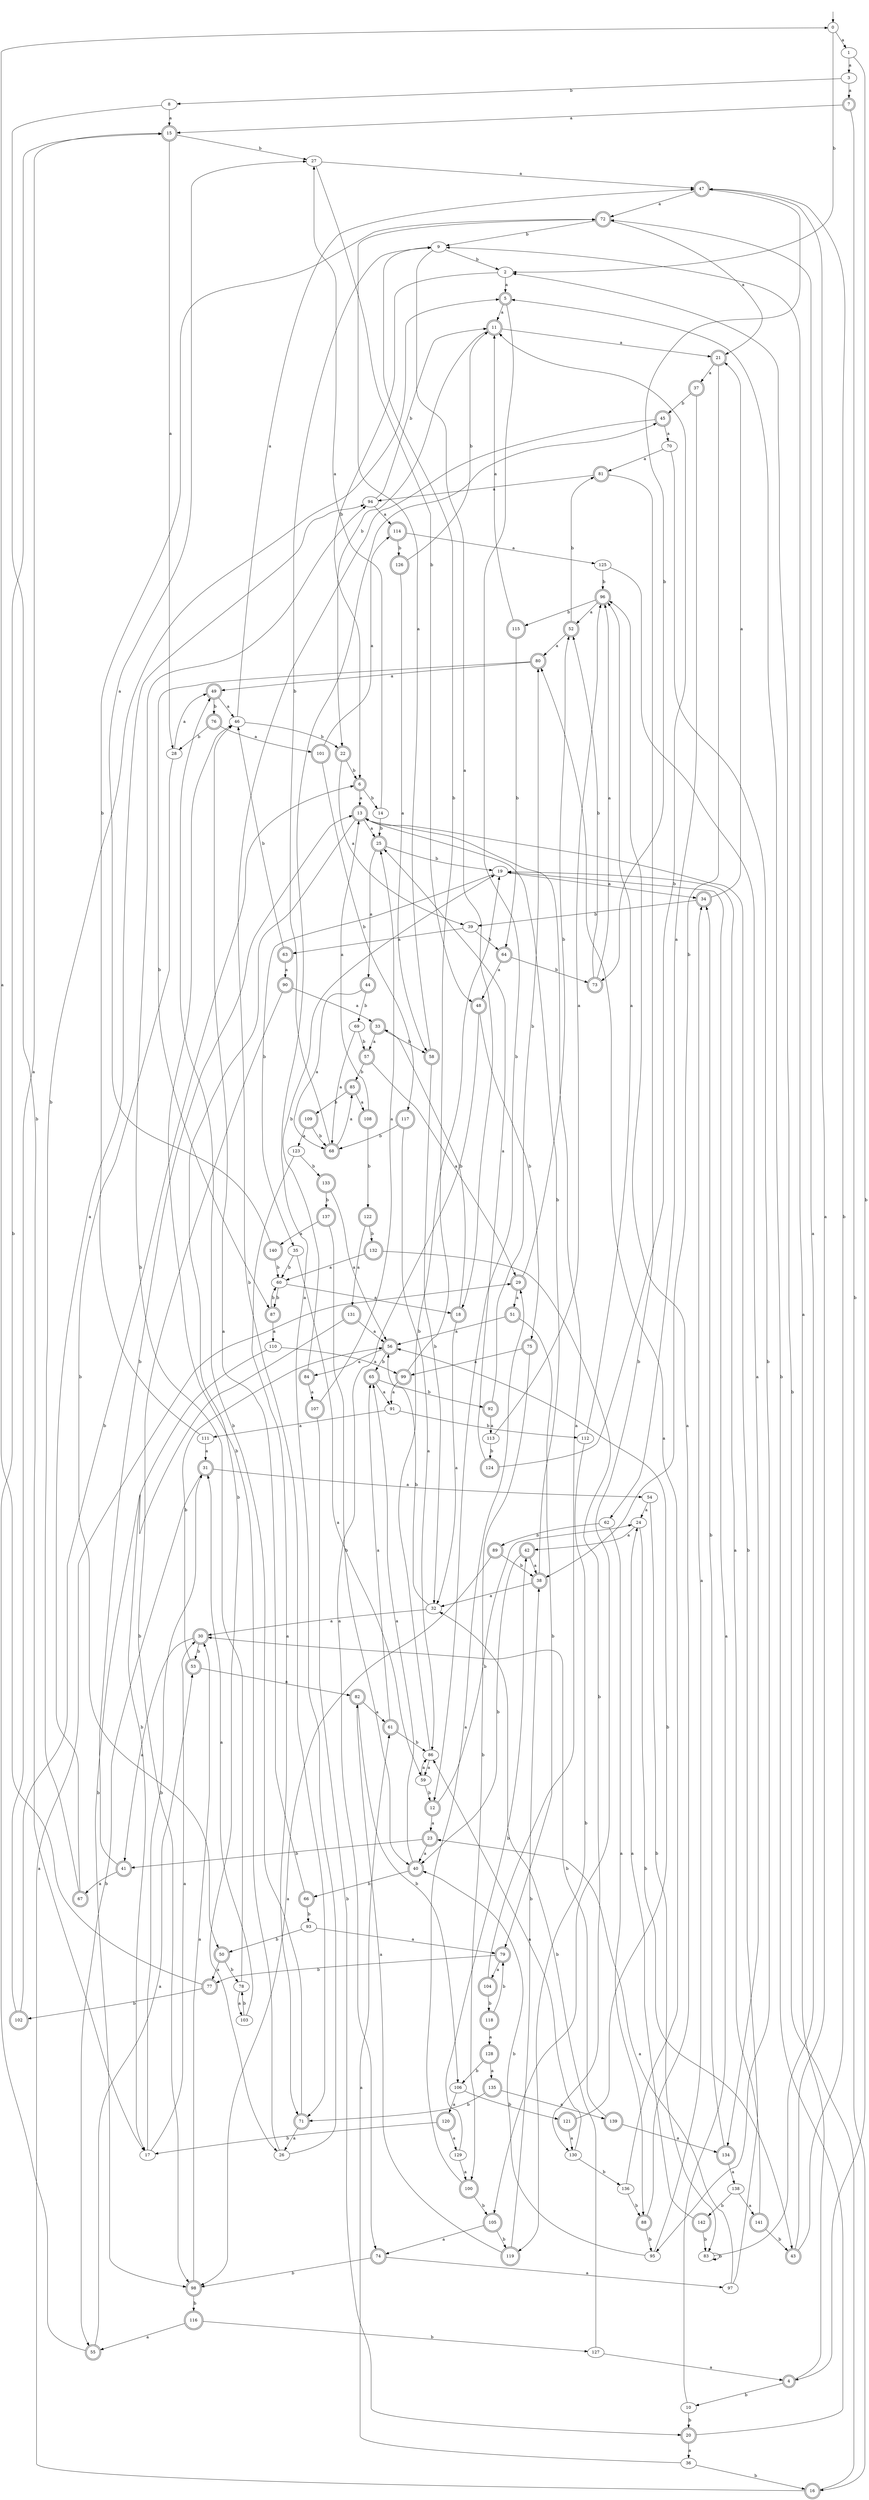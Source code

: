 digraph RandomDFA {
  __start0 [label="", shape=none];
  __start0 -> 0 [label=""];
  0 [shape=circle]
  0 -> 1 [label="a"]
  0 -> 2 [label="b"]
  1
  1 -> 3 [label="a"]
  1 -> 4 [label="b"]
  2
  2 -> 5 [label="a"]
  2 -> 6 [label="b"]
  3
  3 -> 7 [label="a"]
  3 -> 8 [label="b"]
  4 [shape=doublecircle]
  4 -> 9 [label="a"]
  4 -> 10 [label="b"]
  5 [shape=doublecircle]
  5 -> 11 [label="a"]
  5 -> 12 [label="b"]
  6 [shape=doublecircle]
  6 -> 13 [label="a"]
  6 -> 14 [label="b"]
  7 [shape=doublecircle]
  7 -> 15 [label="a"]
  7 -> 16 [label="b"]
  8
  8 -> 15 [label="a"]
  8 -> 17 [label="b"]
  9
  9 -> 18 [label="a"]
  9 -> 2 [label="b"]
  10
  10 -> 19 [label="a"]
  10 -> 20 [label="b"]
  11 [shape=doublecircle]
  11 -> 21 [label="a"]
  11 -> 22 [label="b"]
  12 [shape=doublecircle]
  12 -> 23 [label="a"]
  12 -> 24 [label="b"]
  13 [shape=doublecircle]
  13 -> 25 [label="a"]
  13 -> 26 [label="b"]
  14
  14 -> 27 [label="a"]
  14 -> 25 [label="b"]
  15 [shape=doublecircle]
  15 -> 28 [label="a"]
  15 -> 27 [label="b"]
  16 [shape=doublecircle]
  16 -> 29 [label="a"]
  16 -> 2 [label="b"]
  17
  17 -> 30 [label="a"]
  17 -> 31 [label="b"]
  18 [shape=doublecircle]
  18 -> 32 [label="a"]
  18 -> 33 [label="b"]
  19
  19 -> 34 [label="a"]
  19 -> 35 [label="b"]
  20 [shape=doublecircle]
  20 -> 36 [label="a"]
  20 -> 5 [label="b"]
  21 [shape=doublecircle]
  21 -> 37 [label="a"]
  21 -> 38 [label="b"]
  22 [shape=doublecircle]
  22 -> 39 [label="a"]
  22 -> 6 [label="b"]
  23 [shape=doublecircle]
  23 -> 40 [label="a"]
  23 -> 41 [label="b"]
  24
  24 -> 42 [label="a"]
  24 -> 43 [label="b"]
  25 [shape=doublecircle]
  25 -> 44 [label="a"]
  25 -> 19 [label="b"]
  26
  26 -> 45 [label="a"]
  26 -> 46 [label="b"]
  27
  27 -> 47 [label="a"]
  27 -> 48 [label="b"]
  28
  28 -> 49 [label="a"]
  28 -> 50 [label="b"]
  29 [shape=doublecircle]
  29 -> 51 [label="a"]
  29 -> 52 [label="b"]
  30 [shape=doublecircle]
  30 -> 41 [label="a"]
  30 -> 53 [label="b"]
  31 [shape=doublecircle]
  31 -> 54 [label="a"]
  31 -> 55 [label="b"]
  32
  32 -> 30 [label="a"]
  32 -> 56 [label="b"]
  33 [shape=doublecircle]
  33 -> 57 [label="a"]
  33 -> 58 [label="b"]
  34 [shape=doublecircle]
  34 -> 21 [label="a"]
  34 -> 39 [label="b"]
  35
  35 -> 59 [label="a"]
  35 -> 60 [label="b"]
  36
  36 -> 61 [label="a"]
  36 -> 16 [label="b"]
  37 [shape=doublecircle]
  37 -> 62 [label="a"]
  37 -> 45 [label="b"]
  38 [shape=doublecircle]
  38 -> 32 [label="a"]
  38 -> 13 [label="b"]
  39
  39 -> 63 [label="a"]
  39 -> 64 [label="b"]
  40 [shape=doublecircle]
  40 -> 65 [label="a"]
  40 -> 66 [label="b"]
  41 [shape=doublecircle]
  41 -> 67 [label="a"]
  41 -> 13 [label="b"]
  42 [shape=doublecircle]
  42 -> 38 [label="a"]
  42 -> 40 [label="b"]
  43 [shape=doublecircle]
  43 -> 47 [label="a"]
  43 -> 47 [label="b"]
  44 [shape=doublecircle]
  44 -> 68 [label="a"]
  44 -> 69 [label="b"]
  45 [shape=doublecircle]
  45 -> 70 [label="a"]
  45 -> 71 [label="b"]
  46
  46 -> 47 [label="a"]
  46 -> 22 [label="b"]
  47 [shape=doublecircle]
  47 -> 72 [label="a"]
  47 -> 73 [label="b"]
  48 [shape=doublecircle]
  48 -> 74 [label="a"]
  48 -> 75 [label="b"]
  49 [shape=doublecircle]
  49 -> 46 [label="a"]
  49 -> 76 [label="b"]
  50 [shape=doublecircle]
  50 -> 77 [label="a"]
  50 -> 78 [label="b"]
  51 [shape=doublecircle]
  51 -> 56 [label="a"]
  51 -> 79 [label="b"]
  52 [shape=doublecircle]
  52 -> 80 [label="a"]
  52 -> 81 [label="b"]
  53 [shape=doublecircle]
  53 -> 82 [label="a"]
  53 -> 56 [label="b"]
  54
  54 -> 24 [label="a"]
  54 -> 83 [label="b"]
  55 [shape=doublecircle]
  55 -> 53 [label="a"]
  55 -> 15 [label="b"]
  56 [shape=doublecircle]
  56 -> 84 [label="a"]
  56 -> 65 [label="b"]
  57 [shape=doublecircle]
  57 -> 29 [label="a"]
  57 -> 85 [label="b"]
  58 [shape=doublecircle]
  58 -> 72 [label="a"]
  58 -> 32 [label="b"]
  59
  59 -> 86 [label="a"]
  59 -> 12 [label="b"]
  60
  60 -> 18 [label="a"]
  60 -> 87 [label="b"]
  61 [shape=doublecircle]
  61 -> 65 [label="a"]
  61 -> 86 [label="b"]
  62
  62 -> 88 [label="a"]
  62 -> 89 [label="b"]
  63 [shape=doublecircle]
  63 -> 90 [label="a"]
  63 -> 46 [label="b"]
  64 [shape=doublecircle]
  64 -> 48 [label="a"]
  64 -> 73 [label="b"]
  65 [shape=doublecircle]
  65 -> 91 [label="a"]
  65 -> 92 [label="b"]
  66 [shape=doublecircle]
  66 -> 46 [label="a"]
  66 -> 93 [label="b"]
  67 [shape=doublecircle]
  67 -> 94 [label="a"]
  67 -> 5 [label="b"]
  68 [shape=doublecircle]
  68 -> 85 [label="a"]
  68 -> 9 [label="b"]
  69
  69 -> 68 [label="a"]
  69 -> 57 [label="b"]
  70
  70 -> 81 [label="a"]
  70 -> 95 [label="b"]
  71 [shape=doublecircle]
  71 -> 26 [label="a"]
  71 -> 49 [label="b"]
  72 [shape=doublecircle]
  72 -> 21 [label="a"]
  72 -> 9 [label="b"]
  73 [shape=doublecircle]
  73 -> 96 [label="a"]
  73 -> 52 [label="b"]
  74 [shape=doublecircle]
  74 -> 97 [label="a"]
  74 -> 98 [label="b"]
  75 [shape=doublecircle]
  75 -> 99 [label="a"]
  75 -> 100 [label="b"]
  76 [shape=doublecircle]
  76 -> 101 [label="a"]
  76 -> 28 [label="b"]
  77 [shape=doublecircle]
  77 -> 0 [label="a"]
  77 -> 102 [label="b"]
  78
  78 -> 103 [label="a"]
  78 -> 94 [label="b"]
  79 [shape=doublecircle]
  79 -> 104 [label="a"]
  79 -> 77 [label="b"]
  80 [shape=doublecircle]
  80 -> 49 [label="a"]
  80 -> 87 [label="b"]
  81 [shape=doublecircle]
  81 -> 94 [label="a"]
  81 -> 105 [label="b"]
  82 [shape=doublecircle]
  82 -> 61 [label="a"]
  82 -> 106 [label="b"]
  83
  83 -> 72 [label="a"]
  83 -> 83 [label="b"]
  84 [shape=doublecircle]
  84 -> 107 [label="a"]
  84 -> 19 [label="b"]
  85 [shape=doublecircle]
  85 -> 108 [label="a"]
  85 -> 109 [label="b"]
  86
  86 -> 59 [label="a"]
  86 -> 19 [label="b"]
  87 [shape=doublecircle]
  87 -> 110 [label="a"]
  87 -> 60 [label="b"]
  88 [shape=doublecircle]
  88 -> 96 [label="a"]
  88 -> 95 [label="b"]
  89 [shape=doublecircle]
  89 -> 98 [label="a"]
  89 -> 38 [label="b"]
  90 [shape=doublecircle]
  90 -> 33 [label="a"]
  90 -> 98 [label="b"]
  91
  91 -> 111 [label="a"]
  91 -> 112 [label="b"]
  92 [shape=doublecircle]
  92 -> 113 [label="a"]
  92 -> 80 [label="b"]
  93
  93 -> 79 [label="a"]
  93 -> 50 [label="b"]
  94
  94 -> 114 [label="a"]
  94 -> 11 [label="b"]
  95
  95 -> 34 [label="a"]
  95 -> 40 [label="b"]
  96 [shape=doublecircle]
  96 -> 52 [label="a"]
  96 -> 115 [label="b"]
  97
  97 -> 23 [label="a"]
  97 -> 13 [label="b"]
  98 [shape=doublecircle]
  98 -> 30 [label="a"]
  98 -> 116 [label="b"]
  99 [shape=doublecircle]
  99 -> 91 [label="a"]
  99 -> 9 [label="b"]
  100 [shape=doublecircle]
  100 -> 29 [label="a"]
  100 -> 105 [label="b"]
  101 [shape=doublecircle]
  101 -> 114 [label="a"]
  101 -> 117 [label="b"]
  102 [shape=doublecircle]
  102 -> 15 [label="a"]
  102 -> 6 [label="b"]
  103
  103 -> 31 [label="a"]
  103 -> 78 [label="b"]
  104 [shape=doublecircle]
  104 -> 13 [label="a"]
  104 -> 118 [label="b"]
  105 [shape=doublecircle]
  105 -> 74 [label="a"]
  105 -> 119 [label="b"]
  106
  106 -> 120 [label="a"]
  106 -> 121 [label="b"]
  107 [shape=doublecircle]
  107 -> 25 [label="a"]
  107 -> 20 [label="b"]
  108 [shape=doublecircle]
  108 -> 13 [label="a"]
  108 -> 122 [label="b"]
  109 [shape=doublecircle]
  109 -> 123 [label="a"]
  109 -> 68 [label="b"]
  110
  110 -> 99 [label="a"]
  110 -> 98 [label="b"]
  111
  111 -> 31 [label="a"]
  111 -> 72 [label="b"]
  112
  112 -> 96 [label="a"]
  112 -> 119 [label="b"]
  113
  113 -> 96 [label="a"]
  113 -> 124 [label="b"]
  114 [shape=doublecircle]
  114 -> 125 [label="a"]
  114 -> 126 [label="b"]
  115 [shape=doublecircle]
  115 -> 11 [label="a"]
  115 -> 64 [label="b"]
  116 [shape=doublecircle]
  116 -> 55 [label="a"]
  116 -> 127 [label="b"]
  117 [shape=doublecircle]
  117 -> 86 [label="a"]
  117 -> 68 [label="b"]
  118 [shape=doublecircle]
  118 -> 128 [label="a"]
  118 -> 79 [label="b"]
  119 [shape=doublecircle]
  119 -> 82 [label="a"]
  119 -> 38 [label="b"]
  120 [shape=doublecircle]
  120 -> 129 [label="a"]
  120 -> 17 [label="b"]
  121 [shape=doublecircle]
  121 -> 130 [label="a"]
  121 -> 56 [label="b"]
  122 [shape=doublecircle]
  122 -> 131 [label="a"]
  122 -> 132 [label="b"]
  123
  123 -> 71 [label="a"]
  123 -> 133 [label="b"]
  124 [shape=doublecircle]
  124 -> 25 [label="a"]
  124 -> 11 [label="b"]
  125
  125 -> 134 [label="a"]
  125 -> 96 [label="b"]
  126 [shape=doublecircle]
  126 -> 58 [label="a"]
  126 -> 11 [label="b"]
  127
  127 -> 4 [label="a"]
  127 -> 32 [label="b"]
  128 [shape=doublecircle]
  128 -> 135 [label="a"]
  128 -> 106 [label="b"]
  129
  129 -> 100 [label="a"]
  129 -> 42 [label="b"]
  130
  130 -> 86 [label="a"]
  130 -> 136 [label="b"]
  131 [shape=doublecircle]
  131 -> 56 [label="a"]
  131 -> 17 [label="b"]
  132 [shape=doublecircle]
  132 -> 60 [label="a"]
  132 -> 130 [label="b"]
  133 [shape=doublecircle]
  133 -> 56 [label="a"]
  133 -> 137 [label="b"]
  134 [shape=doublecircle]
  134 -> 138 [label="a"]
  134 -> 34 [label="b"]
  135 [shape=doublecircle]
  135 -> 139 [label="a"]
  135 -> 71 [label="b"]
  136
  136 -> 80 [label="a"]
  136 -> 88 [label="b"]
  137 [shape=doublecircle]
  137 -> 140 [label="a"]
  137 -> 40 [label="b"]
  138
  138 -> 141 [label="a"]
  138 -> 142 [label="b"]
  139 [shape=doublecircle]
  139 -> 134 [label="a"]
  139 -> 30 [label="b"]
  140 [shape=doublecircle]
  140 -> 27 [label="a"]
  140 -> 60 [label="b"]
  141 [shape=doublecircle]
  141 -> 19 [label="a"]
  141 -> 43 [label="b"]
  142 [shape=doublecircle]
  142 -> 24 [label="a"]
  142 -> 83 [label="b"]
}
